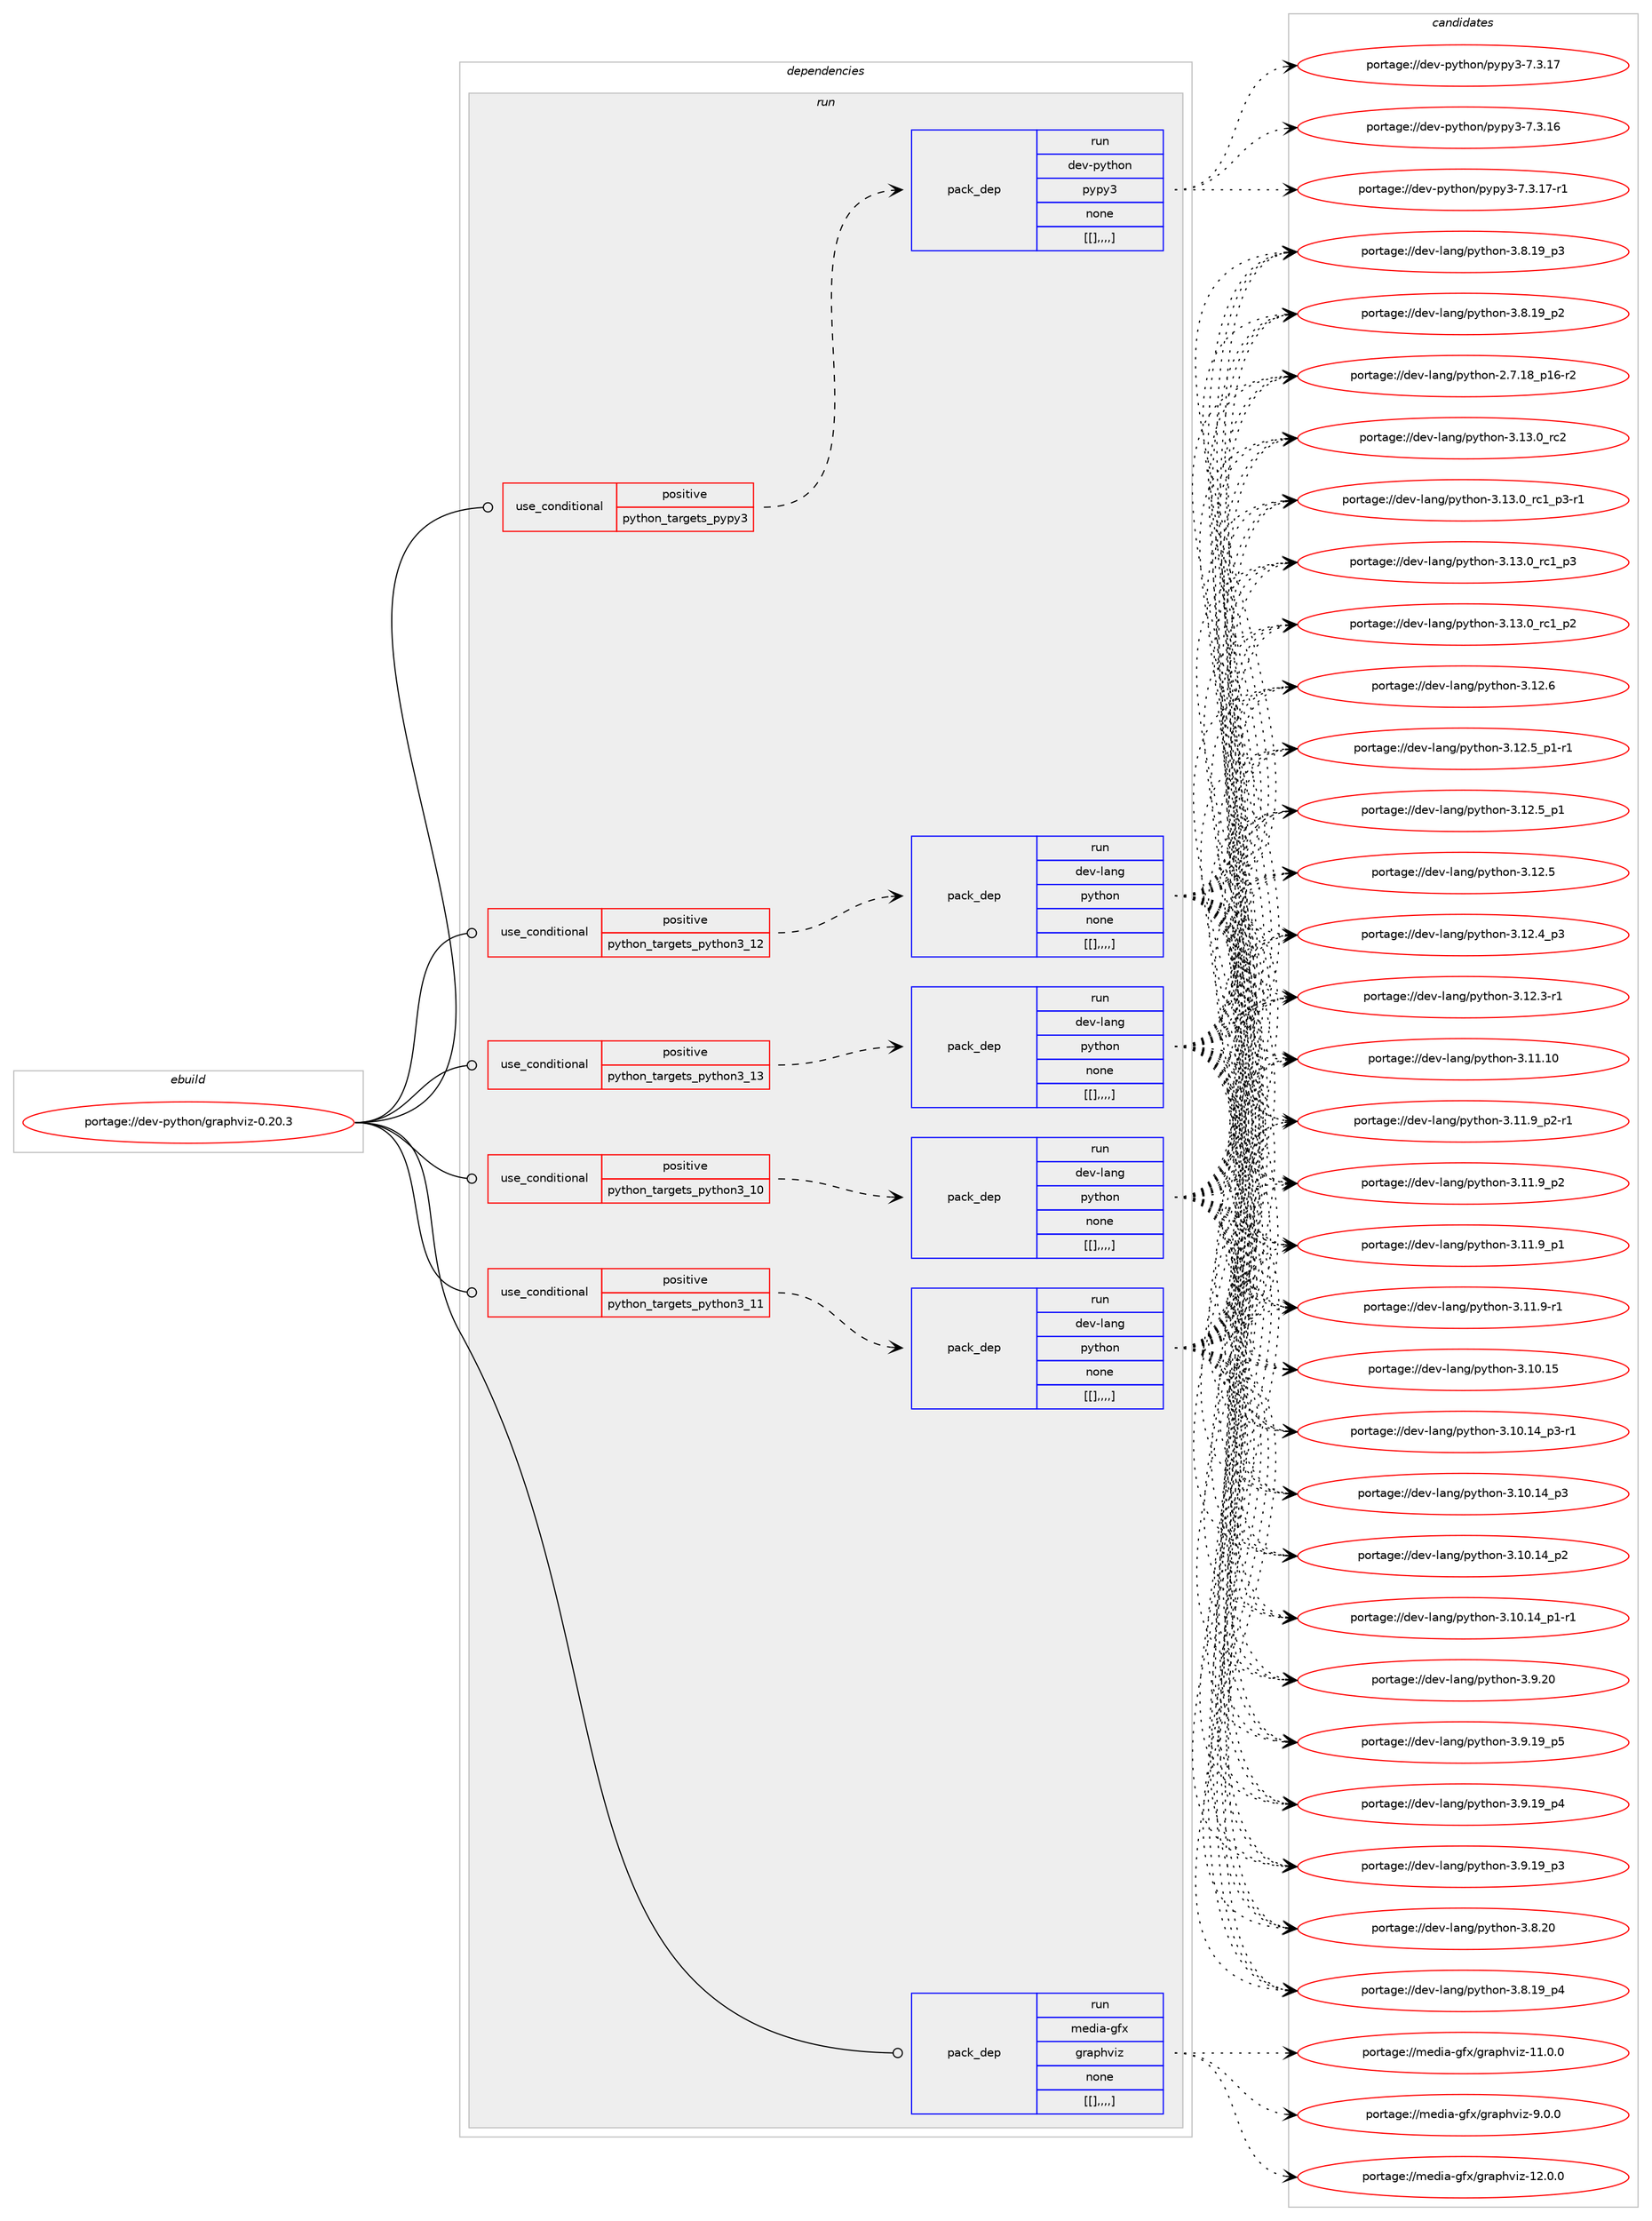 digraph prolog {

# *************
# Graph options
# *************

newrank=true;
concentrate=true;
compound=true;
graph [rankdir=LR,fontname=Helvetica,fontsize=10,ranksep=1.5];#, ranksep=2.5, nodesep=0.2];
edge  [arrowhead=vee];
node  [fontname=Helvetica,fontsize=10];

# **********
# The ebuild
# **********

subgraph cluster_leftcol {
color=gray;
label=<<i>ebuild</i>>;
id [label="portage://dev-python/graphviz-0.20.3", color=red, width=4, href="../dev-python/graphviz-0.20.3.svg"];
}

# ****************
# The dependencies
# ****************

subgraph cluster_midcol {
color=gray;
label=<<i>dependencies</i>>;
subgraph cluster_compile {
fillcolor="#eeeeee";
style=filled;
label=<<i>compile</i>>;
}
subgraph cluster_compileandrun {
fillcolor="#eeeeee";
style=filled;
label=<<i>compile and run</i>>;
}
subgraph cluster_run {
fillcolor="#eeeeee";
style=filled;
label=<<i>run</i>>;
subgraph cond33748 {
dependency148211 [label=<<TABLE BORDER="0" CELLBORDER="1" CELLSPACING="0" CELLPADDING="4"><TR><TD ROWSPAN="3" CELLPADDING="10">use_conditional</TD></TR><TR><TD>positive</TD></TR><TR><TD>python_targets_pypy3</TD></TR></TABLE>>, shape=none, color=red];
subgraph pack113245 {
dependency148212 [label=<<TABLE BORDER="0" CELLBORDER="1" CELLSPACING="0" CELLPADDING="4" WIDTH="220"><TR><TD ROWSPAN="6" CELLPADDING="30">pack_dep</TD></TR><TR><TD WIDTH="110">run</TD></TR><TR><TD>dev-python</TD></TR><TR><TD>pypy3</TD></TR><TR><TD>none</TD></TR><TR><TD>[[],,,,]</TD></TR></TABLE>>, shape=none, color=blue];
}
dependency148211:e -> dependency148212:w [weight=20,style="dashed",arrowhead="vee"];
}
id:e -> dependency148211:w [weight=20,style="solid",arrowhead="odot"];
subgraph cond33749 {
dependency148213 [label=<<TABLE BORDER="0" CELLBORDER="1" CELLSPACING="0" CELLPADDING="4"><TR><TD ROWSPAN="3" CELLPADDING="10">use_conditional</TD></TR><TR><TD>positive</TD></TR><TR><TD>python_targets_python3_10</TD></TR></TABLE>>, shape=none, color=red];
subgraph pack113246 {
dependency148214 [label=<<TABLE BORDER="0" CELLBORDER="1" CELLSPACING="0" CELLPADDING="4" WIDTH="220"><TR><TD ROWSPAN="6" CELLPADDING="30">pack_dep</TD></TR><TR><TD WIDTH="110">run</TD></TR><TR><TD>dev-lang</TD></TR><TR><TD>python</TD></TR><TR><TD>none</TD></TR><TR><TD>[[],,,,]</TD></TR></TABLE>>, shape=none, color=blue];
}
dependency148213:e -> dependency148214:w [weight=20,style="dashed",arrowhead="vee"];
}
id:e -> dependency148213:w [weight=20,style="solid",arrowhead="odot"];
subgraph cond33750 {
dependency148215 [label=<<TABLE BORDER="0" CELLBORDER="1" CELLSPACING="0" CELLPADDING="4"><TR><TD ROWSPAN="3" CELLPADDING="10">use_conditional</TD></TR><TR><TD>positive</TD></TR><TR><TD>python_targets_python3_11</TD></TR></TABLE>>, shape=none, color=red];
subgraph pack113247 {
dependency148216 [label=<<TABLE BORDER="0" CELLBORDER="1" CELLSPACING="0" CELLPADDING="4" WIDTH="220"><TR><TD ROWSPAN="6" CELLPADDING="30">pack_dep</TD></TR><TR><TD WIDTH="110">run</TD></TR><TR><TD>dev-lang</TD></TR><TR><TD>python</TD></TR><TR><TD>none</TD></TR><TR><TD>[[],,,,]</TD></TR></TABLE>>, shape=none, color=blue];
}
dependency148215:e -> dependency148216:w [weight=20,style="dashed",arrowhead="vee"];
}
id:e -> dependency148215:w [weight=20,style="solid",arrowhead="odot"];
subgraph cond33751 {
dependency148217 [label=<<TABLE BORDER="0" CELLBORDER="1" CELLSPACING="0" CELLPADDING="4"><TR><TD ROWSPAN="3" CELLPADDING="10">use_conditional</TD></TR><TR><TD>positive</TD></TR><TR><TD>python_targets_python3_12</TD></TR></TABLE>>, shape=none, color=red];
subgraph pack113248 {
dependency148218 [label=<<TABLE BORDER="0" CELLBORDER="1" CELLSPACING="0" CELLPADDING="4" WIDTH="220"><TR><TD ROWSPAN="6" CELLPADDING="30">pack_dep</TD></TR><TR><TD WIDTH="110">run</TD></TR><TR><TD>dev-lang</TD></TR><TR><TD>python</TD></TR><TR><TD>none</TD></TR><TR><TD>[[],,,,]</TD></TR></TABLE>>, shape=none, color=blue];
}
dependency148217:e -> dependency148218:w [weight=20,style="dashed",arrowhead="vee"];
}
id:e -> dependency148217:w [weight=20,style="solid",arrowhead="odot"];
subgraph cond33752 {
dependency148219 [label=<<TABLE BORDER="0" CELLBORDER="1" CELLSPACING="0" CELLPADDING="4"><TR><TD ROWSPAN="3" CELLPADDING="10">use_conditional</TD></TR><TR><TD>positive</TD></TR><TR><TD>python_targets_python3_13</TD></TR></TABLE>>, shape=none, color=red];
subgraph pack113249 {
dependency148220 [label=<<TABLE BORDER="0" CELLBORDER="1" CELLSPACING="0" CELLPADDING="4" WIDTH="220"><TR><TD ROWSPAN="6" CELLPADDING="30">pack_dep</TD></TR><TR><TD WIDTH="110">run</TD></TR><TR><TD>dev-lang</TD></TR><TR><TD>python</TD></TR><TR><TD>none</TD></TR><TR><TD>[[],,,,]</TD></TR></TABLE>>, shape=none, color=blue];
}
dependency148219:e -> dependency148220:w [weight=20,style="dashed",arrowhead="vee"];
}
id:e -> dependency148219:w [weight=20,style="solid",arrowhead="odot"];
subgraph pack113250 {
dependency148221 [label=<<TABLE BORDER="0" CELLBORDER="1" CELLSPACING="0" CELLPADDING="4" WIDTH="220"><TR><TD ROWSPAN="6" CELLPADDING="30">pack_dep</TD></TR><TR><TD WIDTH="110">run</TD></TR><TR><TD>media-gfx</TD></TR><TR><TD>graphviz</TD></TR><TR><TD>none</TD></TR><TR><TD>[[],,,,]</TD></TR></TABLE>>, shape=none, color=blue];
}
id:e -> dependency148221:w [weight=20,style="solid",arrowhead="odot"];
}
}

# **************
# The candidates
# **************

subgraph cluster_choices {
rank=same;
color=gray;
label=<<i>candidates</i>>;

subgraph choice113245 {
color=black;
nodesep=1;
choice100101118451121211161041111104711212111212151455546514649554511449 [label="portage://dev-python/pypy3-7.3.17-r1", color=red, width=4,href="../dev-python/pypy3-7.3.17-r1.svg"];
choice10010111845112121116104111110471121211121215145554651464955 [label="portage://dev-python/pypy3-7.3.17", color=red, width=4,href="../dev-python/pypy3-7.3.17.svg"];
choice10010111845112121116104111110471121211121215145554651464954 [label="portage://dev-python/pypy3-7.3.16", color=red, width=4,href="../dev-python/pypy3-7.3.16.svg"];
dependency148212:e -> choice100101118451121211161041111104711212111212151455546514649554511449:w [style=dotted,weight="100"];
dependency148212:e -> choice10010111845112121116104111110471121211121215145554651464955:w [style=dotted,weight="100"];
dependency148212:e -> choice10010111845112121116104111110471121211121215145554651464954:w [style=dotted,weight="100"];
}
subgraph choice113246 {
color=black;
nodesep=1;
choice10010111845108971101034711212111610411111045514649514648951149950 [label="portage://dev-lang/python-3.13.0_rc2", color=red, width=4,href="../dev-lang/python-3.13.0_rc2.svg"];
choice1001011184510897110103471121211161041111104551464951464895114994995112514511449 [label="portage://dev-lang/python-3.13.0_rc1_p3-r1", color=red, width=4,href="../dev-lang/python-3.13.0_rc1_p3-r1.svg"];
choice100101118451089711010347112121116104111110455146495146489511499499511251 [label="portage://dev-lang/python-3.13.0_rc1_p3", color=red, width=4,href="../dev-lang/python-3.13.0_rc1_p3.svg"];
choice100101118451089711010347112121116104111110455146495146489511499499511250 [label="portage://dev-lang/python-3.13.0_rc1_p2", color=red, width=4,href="../dev-lang/python-3.13.0_rc1_p2.svg"];
choice10010111845108971101034711212111610411111045514649504654 [label="portage://dev-lang/python-3.12.6", color=red, width=4,href="../dev-lang/python-3.12.6.svg"];
choice1001011184510897110103471121211161041111104551464950465395112494511449 [label="portage://dev-lang/python-3.12.5_p1-r1", color=red, width=4,href="../dev-lang/python-3.12.5_p1-r1.svg"];
choice100101118451089711010347112121116104111110455146495046539511249 [label="portage://dev-lang/python-3.12.5_p1", color=red, width=4,href="../dev-lang/python-3.12.5_p1.svg"];
choice10010111845108971101034711212111610411111045514649504653 [label="portage://dev-lang/python-3.12.5", color=red, width=4,href="../dev-lang/python-3.12.5.svg"];
choice100101118451089711010347112121116104111110455146495046529511251 [label="portage://dev-lang/python-3.12.4_p3", color=red, width=4,href="../dev-lang/python-3.12.4_p3.svg"];
choice100101118451089711010347112121116104111110455146495046514511449 [label="portage://dev-lang/python-3.12.3-r1", color=red, width=4,href="../dev-lang/python-3.12.3-r1.svg"];
choice1001011184510897110103471121211161041111104551464949464948 [label="portage://dev-lang/python-3.11.10", color=red, width=4,href="../dev-lang/python-3.11.10.svg"];
choice1001011184510897110103471121211161041111104551464949465795112504511449 [label="portage://dev-lang/python-3.11.9_p2-r1", color=red, width=4,href="../dev-lang/python-3.11.9_p2-r1.svg"];
choice100101118451089711010347112121116104111110455146494946579511250 [label="portage://dev-lang/python-3.11.9_p2", color=red, width=4,href="../dev-lang/python-3.11.9_p2.svg"];
choice100101118451089711010347112121116104111110455146494946579511249 [label="portage://dev-lang/python-3.11.9_p1", color=red, width=4,href="../dev-lang/python-3.11.9_p1.svg"];
choice100101118451089711010347112121116104111110455146494946574511449 [label="portage://dev-lang/python-3.11.9-r1", color=red, width=4,href="../dev-lang/python-3.11.9-r1.svg"];
choice1001011184510897110103471121211161041111104551464948464953 [label="portage://dev-lang/python-3.10.15", color=red, width=4,href="../dev-lang/python-3.10.15.svg"];
choice100101118451089711010347112121116104111110455146494846495295112514511449 [label="portage://dev-lang/python-3.10.14_p3-r1", color=red, width=4,href="../dev-lang/python-3.10.14_p3-r1.svg"];
choice10010111845108971101034711212111610411111045514649484649529511251 [label="portage://dev-lang/python-3.10.14_p3", color=red, width=4,href="../dev-lang/python-3.10.14_p3.svg"];
choice10010111845108971101034711212111610411111045514649484649529511250 [label="portage://dev-lang/python-3.10.14_p2", color=red, width=4,href="../dev-lang/python-3.10.14_p2.svg"];
choice100101118451089711010347112121116104111110455146494846495295112494511449 [label="portage://dev-lang/python-3.10.14_p1-r1", color=red, width=4,href="../dev-lang/python-3.10.14_p1-r1.svg"];
choice10010111845108971101034711212111610411111045514657465048 [label="portage://dev-lang/python-3.9.20", color=red, width=4,href="../dev-lang/python-3.9.20.svg"];
choice100101118451089711010347112121116104111110455146574649579511253 [label="portage://dev-lang/python-3.9.19_p5", color=red, width=4,href="../dev-lang/python-3.9.19_p5.svg"];
choice100101118451089711010347112121116104111110455146574649579511252 [label="portage://dev-lang/python-3.9.19_p4", color=red, width=4,href="../dev-lang/python-3.9.19_p4.svg"];
choice100101118451089711010347112121116104111110455146574649579511251 [label="portage://dev-lang/python-3.9.19_p3", color=red, width=4,href="../dev-lang/python-3.9.19_p3.svg"];
choice10010111845108971101034711212111610411111045514656465048 [label="portage://dev-lang/python-3.8.20", color=red, width=4,href="../dev-lang/python-3.8.20.svg"];
choice100101118451089711010347112121116104111110455146564649579511252 [label="portage://dev-lang/python-3.8.19_p4", color=red, width=4,href="../dev-lang/python-3.8.19_p4.svg"];
choice100101118451089711010347112121116104111110455146564649579511251 [label="portage://dev-lang/python-3.8.19_p3", color=red, width=4,href="../dev-lang/python-3.8.19_p3.svg"];
choice100101118451089711010347112121116104111110455146564649579511250 [label="portage://dev-lang/python-3.8.19_p2", color=red, width=4,href="../dev-lang/python-3.8.19_p2.svg"];
choice100101118451089711010347112121116104111110455046554649569511249544511450 [label="portage://dev-lang/python-2.7.18_p16-r2", color=red, width=4,href="../dev-lang/python-2.7.18_p16-r2.svg"];
dependency148214:e -> choice10010111845108971101034711212111610411111045514649514648951149950:w [style=dotted,weight="100"];
dependency148214:e -> choice1001011184510897110103471121211161041111104551464951464895114994995112514511449:w [style=dotted,weight="100"];
dependency148214:e -> choice100101118451089711010347112121116104111110455146495146489511499499511251:w [style=dotted,weight="100"];
dependency148214:e -> choice100101118451089711010347112121116104111110455146495146489511499499511250:w [style=dotted,weight="100"];
dependency148214:e -> choice10010111845108971101034711212111610411111045514649504654:w [style=dotted,weight="100"];
dependency148214:e -> choice1001011184510897110103471121211161041111104551464950465395112494511449:w [style=dotted,weight="100"];
dependency148214:e -> choice100101118451089711010347112121116104111110455146495046539511249:w [style=dotted,weight="100"];
dependency148214:e -> choice10010111845108971101034711212111610411111045514649504653:w [style=dotted,weight="100"];
dependency148214:e -> choice100101118451089711010347112121116104111110455146495046529511251:w [style=dotted,weight="100"];
dependency148214:e -> choice100101118451089711010347112121116104111110455146495046514511449:w [style=dotted,weight="100"];
dependency148214:e -> choice1001011184510897110103471121211161041111104551464949464948:w [style=dotted,weight="100"];
dependency148214:e -> choice1001011184510897110103471121211161041111104551464949465795112504511449:w [style=dotted,weight="100"];
dependency148214:e -> choice100101118451089711010347112121116104111110455146494946579511250:w [style=dotted,weight="100"];
dependency148214:e -> choice100101118451089711010347112121116104111110455146494946579511249:w [style=dotted,weight="100"];
dependency148214:e -> choice100101118451089711010347112121116104111110455146494946574511449:w [style=dotted,weight="100"];
dependency148214:e -> choice1001011184510897110103471121211161041111104551464948464953:w [style=dotted,weight="100"];
dependency148214:e -> choice100101118451089711010347112121116104111110455146494846495295112514511449:w [style=dotted,weight="100"];
dependency148214:e -> choice10010111845108971101034711212111610411111045514649484649529511251:w [style=dotted,weight="100"];
dependency148214:e -> choice10010111845108971101034711212111610411111045514649484649529511250:w [style=dotted,weight="100"];
dependency148214:e -> choice100101118451089711010347112121116104111110455146494846495295112494511449:w [style=dotted,weight="100"];
dependency148214:e -> choice10010111845108971101034711212111610411111045514657465048:w [style=dotted,weight="100"];
dependency148214:e -> choice100101118451089711010347112121116104111110455146574649579511253:w [style=dotted,weight="100"];
dependency148214:e -> choice100101118451089711010347112121116104111110455146574649579511252:w [style=dotted,weight="100"];
dependency148214:e -> choice100101118451089711010347112121116104111110455146574649579511251:w [style=dotted,weight="100"];
dependency148214:e -> choice10010111845108971101034711212111610411111045514656465048:w [style=dotted,weight="100"];
dependency148214:e -> choice100101118451089711010347112121116104111110455146564649579511252:w [style=dotted,weight="100"];
dependency148214:e -> choice100101118451089711010347112121116104111110455146564649579511251:w [style=dotted,weight="100"];
dependency148214:e -> choice100101118451089711010347112121116104111110455146564649579511250:w [style=dotted,weight="100"];
dependency148214:e -> choice100101118451089711010347112121116104111110455046554649569511249544511450:w [style=dotted,weight="100"];
}
subgraph choice113247 {
color=black;
nodesep=1;
choice10010111845108971101034711212111610411111045514649514648951149950 [label="portage://dev-lang/python-3.13.0_rc2", color=red, width=4,href="../dev-lang/python-3.13.0_rc2.svg"];
choice1001011184510897110103471121211161041111104551464951464895114994995112514511449 [label="portage://dev-lang/python-3.13.0_rc1_p3-r1", color=red, width=4,href="../dev-lang/python-3.13.0_rc1_p3-r1.svg"];
choice100101118451089711010347112121116104111110455146495146489511499499511251 [label="portage://dev-lang/python-3.13.0_rc1_p3", color=red, width=4,href="../dev-lang/python-3.13.0_rc1_p3.svg"];
choice100101118451089711010347112121116104111110455146495146489511499499511250 [label="portage://dev-lang/python-3.13.0_rc1_p2", color=red, width=4,href="../dev-lang/python-3.13.0_rc1_p2.svg"];
choice10010111845108971101034711212111610411111045514649504654 [label="portage://dev-lang/python-3.12.6", color=red, width=4,href="../dev-lang/python-3.12.6.svg"];
choice1001011184510897110103471121211161041111104551464950465395112494511449 [label="portage://dev-lang/python-3.12.5_p1-r1", color=red, width=4,href="../dev-lang/python-3.12.5_p1-r1.svg"];
choice100101118451089711010347112121116104111110455146495046539511249 [label="portage://dev-lang/python-3.12.5_p1", color=red, width=4,href="../dev-lang/python-3.12.5_p1.svg"];
choice10010111845108971101034711212111610411111045514649504653 [label="portage://dev-lang/python-3.12.5", color=red, width=4,href="../dev-lang/python-3.12.5.svg"];
choice100101118451089711010347112121116104111110455146495046529511251 [label="portage://dev-lang/python-3.12.4_p3", color=red, width=4,href="../dev-lang/python-3.12.4_p3.svg"];
choice100101118451089711010347112121116104111110455146495046514511449 [label="portage://dev-lang/python-3.12.3-r1", color=red, width=4,href="../dev-lang/python-3.12.3-r1.svg"];
choice1001011184510897110103471121211161041111104551464949464948 [label="portage://dev-lang/python-3.11.10", color=red, width=4,href="../dev-lang/python-3.11.10.svg"];
choice1001011184510897110103471121211161041111104551464949465795112504511449 [label="portage://dev-lang/python-3.11.9_p2-r1", color=red, width=4,href="../dev-lang/python-3.11.9_p2-r1.svg"];
choice100101118451089711010347112121116104111110455146494946579511250 [label="portage://dev-lang/python-3.11.9_p2", color=red, width=4,href="../dev-lang/python-3.11.9_p2.svg"];
choice100101118451089711010347112121116104111110455146494946579511249 [label="portage://dev-lang/python-3.11.9_p1", color=red, width=4,href="../dev-lang/python-3.11.9_p1.svg"];
choice100101118451089711010347112121116104111110455146494946574511449 [label="portage://dev-lang/python-3.11.9-r1", color=red, width=4,href="../dev-lang/python-3.11.9-r1.svg"];
choice1001011184510897110103471121211161041111104551464948464953 [label="portage://dev-lang/python-3.10.15", color=red, width=4,href="../dev-lang/python-3.10.15.svg"];
choice100101118451089711010347112121116104111110455146494846495295112514511449 [label="portage://dev-lang/python-3.10.14_p3-r1", color=red, width=4,href="../dev-lang/python-3.10.14_p3-r1.svg"];
choice10010111845108971101034711212111610411111045514649484649529511251 [label="portage://dev-lang/python-3.10.14_p3", color=red, width=4,href="../dev-lang/python-3.10.14_p3.svg"];
choice10010111845108971101034711212111610411111045514649484649529511250 [label="portage://dev-lang/python-3.10.14_p2", color=red, width=4,href="../dev-lang/python-3.10.14_p2.svg"];
choice100101118451089711010347112121116104111110455146494846495295112494511449 [label="portage://dev-lang/python-3.10.14_p1-r1", color=red, width=4,href="../dev-lang/python-3.10.14_p1-r1.svg"];
choice10010111845108971101034711212111610411111045514657465048 [label="portage://dev-lang/python-3.9.20", color=red, width=4,href="../dev-lang/python-3.9.20.svg"];
choice100101118451089711010347112121116104111110455146574649579511253 [label="portage://dev-lang/python-3.9.19_p5", color=red, width=4,href="../dev-lang/python-3.9.19_p5.svg"];
choice100101118451089711010347112121116104111110455146574649579511252 [label="portage://dev-lang/python-3.9.19_p4", color=red, width=4,href="../dev-lang/python-3.9.19_p4.svg"];
choice100101118451089711010347112121116104111110455146574649579511251 [label="portage://dev-lang/python-3.9.19_p3", color=red, width=4,href="../dev-lang/python-3.9.19_p3.svg"];
choice10010111845108971101034711212111610411111045514656465048 [label="portage://dev-lang/python-3.8.20", color=red, width=4,href="../dev-lang/python-3.8.20.svg"];
choice100101118451089711010347112121116104111110455146564649579511252 [label="portage://dev-lang/python-3.8.19_p4", color=red, width=4,href="../dev-lang/python-3.8.19_p4.svg"];
choice100101118451089711010347112121116104111110455146564649579511251 [label="portage://dev-lang/python-3.8.19_p3", color=red, width=4,href="../dev-lang/python-3.8.19_p3.svg"];
choice100101118451089711010347112121116104111110455146564649579511250 [label="portage://dev-lang/python-3.8.19_p2", color=red, width=4,href="../dev-lang/python-3.8.19_p2.svg"];
choice100101118451089711010347112121116104111110455046554649569511249544511450 [label="portage://dev-lang/python-2.7.18_p16-r2", color=red, width=4,href="../dev-lang/python-2.7.18_p16-r2.svg"];
dependency148216:e -> choice10010111845108971101034711212111610411111045514649514648951149950:w [style=dotted,weight="100"];
dependency148216:e -> choice1001011184510897110103471121211161041111104551464951464895114994995112514511449:w [style=dotted,weight="100"];
dependency148216:e -> choice100101118451089711010347112121116104111110455146495146489511499499511251:w [style=dotted,weight="100"];
dependency148216:e -> choice100101118451089711010347112121116104111110455146495146489511499499511250:w [style=dotted,weight="100"];
dependency148216:e -> choice10010111845108971101034711212111610411111045514649504654:w [style=dotted,weight="100"];
dependency148216:e -> choice1001011184510897110103471121211161041111104551464950465395112494511449:w [style=dotted,weight="100"];
dependency148216:e -> choice100101118451089711010347112121116104111110455146495046539511249:w [style=dotted,weight="100"];
dependency148216:e -> choice10010111845108971101034711212111610411111045514649504653:w [style=dotted,weight="100"];
dependency148216:e -> choice100101118451089711010347112121116104111110455146495046529511251:w [style=dotted,weight="100"];
dependency148216:e -> choice100101118451089711010347112121116104111110455146495046514511449:w [style=dotted,weight="100"];
dependency148216:e -> choice1001011184510897110103471121211161041111104551464949464948:w [style=dotted,weight="100"];
dependency148216:e -> choice1001011184510897110103471121211161041111104551464949465795112504511449:w [style=dotted,weight="100"];
dependency148216:e -> choice100101118451089711010347112121116104111110455146494946579511250:w [style=dotted,weight="100"];
dependency148216:e -> choice100101118451089711010347112121116104111110455146494946579511249:w [style=dotted,weight="100"];
dependency148216:e -> choice100101118451089711010347112121116104111110455146494946574511449:w [style=dotted,weight="100"];
dependency148216:e -> choice1001011184510897110103471121211161041111104551464948464953:w [style=dotted,weight="100"];
dependency148216:e -> choice100101118451089711010347112121116104111110455146494846495295112514511449:w [style=dotted,weight="100"];
dependency148216:e -> choice10010111845108971101034711212111610411111045514649484649529511251:w [style=dotted,weight="100"];
dependency148216:e -> choice10010111845108971101034711212111610411111045514649484649529511250:w [style=dotted,weight="100"];
dependency148216:e -> choice100101118451089711010347112121116104111110455146494846495295112494511449:w [style=dotted,weight="100"];
dependency148216:e -> choice10010111845108971101034711212111610411111045514657465048:w [style=dotted,weight="100"];
dependency148216:e -> choice100101118451089711010347112121116104111110455146574649579511253:w [style=dotted,weight="100"];
dependency148216:e -> choice100101118451089711010347112121116104111110455146574649579511252:w [style=dotted,weight="100"];
dependency148216:e -> choice100101118451089711010347112121116104111110455146574649579511251:w [style=dotted,weight="100"];
dependency148216:e -> choice10010111845108971101034711212111610411111045514656465048:w [style=dotted,weight="100"];
dependency148216:e -> choice100101118451089711010347112121116104111110455146564649579511252:w [style=dotted,weight="100"];
dependency148216:e -> choice100101118451089711010347112121116104111110455146564649579511251:w [style=dotted,weight="100"];
dependency148216:e -> choice100101118451089711010347112121116104111110455146564649579511250:w [style=dotted,weight="100"];
dependency148216:e -> choice100101118451089711010347112121116104111110455046554649569511249544511450:w [style=dotted,weight="100"];
}
subgraph choice113248 {
color=black;
nodesep=1;
choice10010111845108971101034711212111610411111045514649514648951149950 [label="portage://dev-lang/python-3.13.0_rc2", color=red, width=4,href="../dev-lang/python-3.13.0_rc2.svg"];
choice1001011184510897110103471121211161041111104551464951464895114994995112514511449 [label="portage://dev-lang/python-3.13.0_rc1_p3-r1", color=red, width=4,href="../dev-lang/python-3.13.0_rc1_p3-r1.svg"];
choice100101118451089711010347112121116104111110455146495146489511499499511251 [label="portage://dev-lang/python-3.13.0_rc1_p3", color=red, width=4,href="../dev-lang/python-3.13.0_rc1_p3.svg"];
choice100101118451089711010347112121116104111110455146495146489511499499511250 [label="portage://dev-lang/python-3.13.0_rc1_p2", color=red, width=4,href="../dev-lang/python-3.13.0_rc1_p2.svg"];
choice10010111845108971101034711212111610411111045514649504654 [label="portage://dev-lang/python-3.12.6", color=red, width=4,href="../dev-lang/python-3.12.6.svg"];
choice1001011184510897110103471121211161041111104551464950465395112494511449 [label="portage://dev-lang/python-3.12.5_p1-r1", color=red, width=4,href="../dev-lang/python-3.12.5_p1-r1.svg"];
choice100101118451089711010347112121116104111110455146495046539511249 [label="portage://dev-lang/python-3.12.5_p1", color=red, width=4,href="../dev-lang/python-3.12.5_p1.svg"];
choice10010111845108971101034711212111610411111045514649504653 [label="portage://dev-lang/python-3.12.5", color=red, width=4,href="../dev-lang/python-3.12.5.svg"];
choice100101118451089711010347112121116104111110455146495046529511251 [label="portage://dev-lang/python-3.12.4_p3", color=red, width=4,href="../dev-lang/python-3.12.4_p3.svg"];
choice100101118451089711010347112121116104111110455146495046514511449 [label="portage://dev-lang/python-3.12.3-r1", color=red, width=4,href="../dev-lang/python-3.12.3-r1.svg"];
choice1001011184510897110103471121211161041111104551464949464948 [label="portage://dev-lang/python-3.11.10", color=red, width=4,href="../dev-lang/python-3.11.10.svg"];
choice1001011184510897110103471121211161041111104551464949465795112504511449 [label="portage://dev-lang/python-3.11.9_p2-r1", color=red, width=4,href="../dev-lang/python-3.11.9_p2-r1.svg"];
choice100101118451089711010347112121116104111110455146494946579511250 [label="portage://dev-lang/python-3.11.9_p2", color=red, width=4,href="../dev-lang/python-3.11.9_p2.svg"];
choice100101118451089711010347112121116104111110455146494946579511249 [label="portage://dev-lang/python-3.11.9_p1", color=red, width=4,href="../dev-lang/python-3.11.9_p1.svg"];
choice100101118451089711010347112121116104111110455146494946574511449 [label="portage://dev-lang/python-3.11.9-r1", color=red, width=4,href="../dev-lang/python-3.11.9-r1.svg"];
choice1001011184510897110103471121211161041111104551464948464953 [label="portage://dev-lang/python-3.10.15", color=red, width=4,href="../dev-lang/python-3.10.15.svg"];
choice100101118451089711010347112121116104111110455146494846495295112514511449 [label="portage://dev-lang/python-3.10.14_p3-r1", color=red, width=4,href="../dev-lang/python-3.10.14_p3-r1.svg"];
choice10010111845108971101034711212111610411111045514649484649529511251 [label="portage://dev-lang/python-3.10.14_p3", color=red, width=4,href="../dev-lang/python-3.10.14_p3.svg"];
choice10010111845108971101034711212111610411111045514649484649529511250 [label="portage://dev-lang/python-3.10.14_p2", color=red, width=4,href="../dev-lang/python-3.10.14_p2.svg"];
choice100101118451089711010347112121116104111110455146494846495295112494511449 [label="portage://dev-lang/python-3.10.14_p1-r1", color=red, width=4,href="../dev-lang/python-3.10.14_p1-r1.svg"];
choice10010111845108971101034711212111610411111045514657465048 [label="portage://dev-lang/python-3.9.20", color=red, width=4,href="../dev-lang/python-3.9.20.svg"];
choice100101118451089711010347112121116104111110455146574649579511253 [label="portage://dev-lang/python-3.9.19_p5", color=red, width=4,href="../dev-lang/python-3.9.19_p5.svg"];
choice100101118451089711010347112121116104111110455146574649579511252 [label="portage://dev-lang/python-3.9.19_p4", color=red, width=4,href="../dev-lang/python-3.9.19_p4.svg"];
choice100101118451089711010347112121116104111110455146574649579511251 [label="portage://dev-lang/python-3.9.19_p3", color=red, width=4,href="../dev-lang/python-3.9.19_p3.svg"];
choice10010111845108971101034711212111610411111045514656465048 [label="portage://dev-lang/python-3.8.20", color=red, width=4,href="../dev-lang/python-3.8.20.svg"];
choice100101118451089711010347112121116104111110455146564649579511252 [label="portage://dev-lang/python-3.8.19_p4", color=red, width=4,href="../dev-lang/python-3.8.19_p4.svg"];
choice100101118451089711010347112121116104111110455146564649579511251 [label="portage://dev-lang/python-3.8.19_p3", color=red, width=4,href="../dev-lang/python-3.8.19_p3.svg"];
choice100101118451089711010347112121116104111110455146564649579511250 [label="portage://dev-lang/python-3.8.19_p2", color=red, width=4,href="../dev-lang/python-3.8.19_p2.svg"];
choice100101118451089711010347112121116104111110455046554649569511249544511450 [label="portage://dev-lang/python-2.7.18_p16-r2", color=red, width=4,href="../dev-lang/python-2.7.18_p16-r2.svg"];
dependency148218:e -> choice10010111845108971101034711212111610411111045514649514648951149950:w [style=dotted,weight="100"];
dependency148218:e -> choice1001011184510897110103471121211161041111104551464951464895114994995112514511449:w [style=dotted,weight="100"];
dependency148218:e -> choice100101118451089711010347112121116104111110455146495146489511499499511251:w [style=dotted,weight="100"];
dependency148218:e -> choice100101118451089711010347112121116104111110455146495146489511499499511250:w [style=dotted,weight="100"];
dependency148218:e -> choice10010111845108971101034711212111610411111045514649504654:w [style=dotted,weight="100"];
dependency148218:e -> choice1001011184510897110103471121211161041111104551464950465395112494511449:w [style=dotted,weight="100"];
dependency148218:e -> choice100101118451089711010347112121116104111110455146495046539511249:w [style=dotted,weight="100"];
dependency148218:e -> choice10010111845108971101034711212111610411111045514649504653:w [style=dotted,weight="100"];
dependency148218:e -> choice100101118451089711010347112121116104111110455146495046529511251:w [style=dotted,weight="100"];
dependency148218:e -> choice100101118451089711010347112121116104111110455146495046514511449:w [style=dotted,weight="100"];
dependency148218:e -> choice1001011184510897110103471121211161041111104551464949464948:w [style=dotted,weight="100"];
dependency148218:e -> choice1001011184510897110103471121211161041111104551464949465795112504511449:w [style=dotted,weight="100"];
dependency148218:e -> choice100101118451089711010347112121116104111110455146494946579511250:w [style=dotted,weight="100"];
dependency148218:e -> choice100101118451089711010347112121116104111110455146494946579511249:w [style=dotted,weight="100"];
dependency148218:e -> choice100101118451089711010347112121116104111110455146494946574511449:w [style=dotted,weight="100"];
dependency148218:e -> choice1001011184510897110103471121211161041111104551464948464953:w [style=dotted,weight="100"];
dependency148218:e -> choice100101118451089711010347112121116104111110455146494846495295112514511449:w [style=dotted,weight="100"];
dependency148218:e -> choice10010111845108971101034711212111610411111045514649484649529511251:w [style=dotted,weight="100"];
dependency148218:e -> choice10010111845108971101034711212111610411111045514649484649529511250:w [style=dotted,weight="100"];
dependency148218:e -> choice100101118451089711010347112121116104111110455146494846495295112494511449:w [style=dotted,weight="100"];
dependency148218:e -> choice10010111845108971101034711212111610411111045514657465048:w [style=dotted,weight="100"];
dependency148218:e -> choice100101118451089711010347112121116104111110455146574649579511253:w [style=dotted,weight="100"];
dependency148218:e -> choice100101118451089711010347112121116104111110455146574649579511252:w [style=dotted,weight="100"];
dependency148218:e -> choice100101118451089711010347112121116104111110455146574649579511251:w [style=dotted,weight="100"];
dependency148218:e -> choice10010111845108971101034711212111610411111045514656465048:w [style=dotted,weight="100"];
dependency148218:e -> choice100101118451089711010347112121116104111110455146564649579511252:w [style=dotted,weight="100"];
dependency148218:e -> choice100101118451089711010347112121116104111110455146564649579511251:w [style=dotted,weight="100"];
dependency148218:e -> choice100101118451089711010347112121116104111110455146564649579511250:w [style=dotted,weight="100"];
dependency148218:e -> choice100101118451089711010347112121116104111110455046554649569511249544511450:w [style=dotted,weight="100"];
}
subgraph choice113249 {
color=black;
nodesep=1;
choice10010111845108971101034711212111610411111045514649514648951149950 [label="portage://dev-lang/python-3.13.0_rc2", color=red, width=4,href="../dev-lang/python-3.13.0_rc2.svg"];
choice1001011184510897110103471121211161041111104551464951464895114994995112514511449 [label="portage://dev-lang/python-3.13.0_rc1_p3-r1", color=red, width=4,href="../dev-lang/python-3.13.0_rc1_p3-r1.svg"];
choice100101118451089711010347112121116104111110455146495146489511499499511251 [label="portage://dev-lang/python-3.13.0_rc1_p3", color=red, width=4,href="../dev-lang/python-3.13.0_rc1_p3.svg"];
choice100101118451089711010347112121116104111110455146495146489511499499511250 [label="portage://dev-lang/python-3.13.0_rc1_p2", color=red, width=4,href="../dev-lang/python-3.13.0_rc1_p2.svg"];
choice10010111845108971101034711212111610411111045514649504654 [label="portage://dev-lang/python-3.12.6", color=red, width=4,href="../dev-lang/python-3.12.6.svg"];
choice1001011184510897110103471121211161041111104551464950465395112494511449 [label="portage://dev-lang/python-3.12.5_p1-r1", color=red, width=4,href="../dev-lang/python-3.12.5_p1-r1.svg"];
choice100101118451089711010347112121116104111110455146495046539511249 [label="portage://dev-lang/python-3.12.5_p1", color=red, width=4,href="../dev-lang/python-3.12.5_p1.svg"];
choice10010111845108971101034711212111610411111045514649504653 [label="portage://dev-lang/python-3.12.5", color=red, width=4,href="../dev-lang/python-3.12.5.svg"];
choice100101118451089711010347112121116104111110455146495046529511251 [label="portage://dev-lang/python-3.12.4_p3", color=red, width=4,href="../dev-lang/python-3.12.4_p3.svg"];
choice100101118451089711010347112121116104111110455146495046514511449 [label="portage://dev-lang/python-3.12.3-r1", color=red, width=4,href="../dev-lang/python-3.12.3-r1.svg"];
choice1001011184510897110103471121211161041111104551464949464948 [label="portage://dev-lang/python-3.11.10", color=red, width=4,href="../dev-lang/python-3.11.10.svg"];
choice1001011184510897110103471121211161041111104551464949465795112504511449 [label="portage://dev-lang/python-3.11.9_p2-r1", color=red, width=4,href="../dev-lang/python-3.11.9_p2-r1.svg"];
choice100101118451089711010347112121116104111110455146494946579511250 [label="portage://dev-lang/python-3.11.9_p2", color=red, width=4,href="../dev-lang/python-3.11.9_p2.svg"];
choice100101118451089711010347112121116104111110455146494946579511249 [label="portage://dev-lang/python-3.11.9_p1", color=red, width=4,href="../dev-lang/python-3.11.9_p1.svg"];
choice100101118451089711010347112121116104111110455146494946574511449 [label="portage://dev-lang/python-3.11.9-r1", color=red, width=4,href="../dev-lang/python-3.11.9-r1.svg"];
choice1001011184510897110103471121211161041111104551464948464953 [label="portage://dev-lang/python-3.10.15", color=red, width=4,href="../dev-lang/python-3.10.15.svg"];
choice100101118451089711010347112121116104111110455146494846495295112514511449 [label="portage://dev-lang/python-3.10.14_p3-r1", color=red, width=4,href="../dev-lang/python-3.10.14_p3-r1.svg"];
choice10010111845108971101034711212111610411111045514649484649529511251 [label="portage://dev-lang/python-3.10.14_p3", color=red, width=4,href="../dev-lang/python-3.10.14_p3.svg"];
choice10010111845108971101034711212111610411111045514649484649529511250 [label="portage://dev-lang/python-3.10.14_p2", color=red, width=4,href="../dev-lang/python-3.10.14_p2.svg"];
choice100101118451089711010347112121116104111110455146494846495295112494511449 [label="portage://dev-lang/python-3.10.14_p1-r1", color=red, width=4,href="../dev-lang/python-3.10.14_p1-r1.svg"];
choice10010111845108971101034711212111610411111045514657465048 [label="portage://dev-lang/python-3.9.20", color=red, width=4,href="../dev-lang/python-3.9.20.svg"];
choice100101118451089711010347112121116104111110455146574649579511253 [label="portage://dev-lang/python-3.9.19_p5", color=red, width=4,href="../dev-lang/python-3.9.19_p5.svg"];
choice100101118451089711010347112121116104111110455146574649579511252 [label="portage://dev-lang/python-3.9.19_p4", color=red, width=4,href="../dev-lang/python-3.9.19_p4.svg"];
choice100101118451089711010347112121116104111110455146574649579511251 [label="portage://dev-lang/python-3.9.19_p3", color=red, width=4,href="../dev-lang/python-3.9.19_p3.svg"];
choice10010111845108971101034711212111610411111045514656465048 [label="portage://dev-lang/python-3.8.20", color=red, width=4,href="../dev-lang/python-3.8.20.svg"];
choice100101118451089711010347112121116104111110455146564649579511252 [label="portage://dev-lang/python-3.8.19_p4", color=red, width=4,href="../dev-lang/python-3.8.19_p4.svg"];
choice100101118451089711010347112121116104111110455146564649579511251 [label="portage://dev-lang/python-3.8.19_p3", color=red, width=4,href="../dev-lang/python-3.8.19_p3.svg"];
choice100101118451089711010347112121116104111110455146564649579511250 [label="portage://dev-lang/python-3.8.19_p2", color=red, width=4,href="../dev-lang/python-3.8.19_p2.svg"];
choice100101118451089711010347112121116104111110455046554649569511249544511450 [label="portage://dev-lang/python-2.7.18_p16-r2", color=red, width=4,href="../dev-lang/python-2.7.18_p16-r2.svg"];
dependency148220:e -> choice10010111845108971101034711212111610411111045514649514648951149950:w [style=dotted,weight="100"];
dependency148220:e -> choice1001011184510897110103471121211161041111104551464951464895114994995112514511449:w [style=dotted,weight="100"];
dependency148220:e -> choice100101118451089711010347112121116104111110455146495146489511499499511251:w [style=dotted,weight="100"];
dependency148220:e -> choice100101118451089711010347112121116104111110455146495146489511499499511250:w [style=dotted,weight="100"];
dependency148220:e -> choice10010111845108971101034711212111610411111045514649504654:w [style=dotted,weight="100"];
dependency148220:e -> choice1001011184510897110103471121211161041111104551464950465395112494511449:w [style=dotted,weight="100"];
dependency148220:e -> choice100101118451089711010347112121116104111110455146495046539511249:w [style=dotted,weight="100"];
dependency148220:e -> choice10010111845108971101034711212111610411111045514649504653:w [style=dotted,weight="100"];
dependency148220:e -> choice100101118451089711010347112121116104111110455146495046529511251:w [style=dotted,weight="100"];
dependency148220:e -> choice100101118451089711010347112121116104111110455146495046514511449:w [style=dotted,weight="100"];
dependency148220:e -> choice1001011184510897110103471121211161041111104551464949464948:w [style=dotted,weight="100"];
dependency148220:e -> choice1001011184510897110103471121211161041111104551464949465795112504511449:w [style=dotted,weight="100"];
dependency148220:e -> choice100101118451089711010347112121116104111110455146494946579511250:w [style=dotted,weight="100"];
dependency148220:e -> choice100101118451089711010347112121116104111110455146494946579511249:w [style=dotted,weight="100"];
dependency148220:e -> choice100101118451089711010347112121116104111110455146494946574511449:w [style=dotted,weight="100"];
dependency148220:e -> choice1001011184510897110103471121211161041111104551464948464953:w [style=dotted,weight="100"];
dependency148220:e -> choice100101118451089711010347112121116104111110455146494846495295112514511449:w [style=dotted,weight="100"];
dependency148220:e -> choice10010111845108971101034711212111610411111045514649484649529511251:w [style=dotted,weight="100"];
dependency148220:e -> choice10010111845108971101034711212111610411111045514649484649529511250:w [style=dotted,weight="100"];
dependency148220:e -> choice100101118451089711010347112121116104111110455146494846495295112494511449:w [style=dotted,weight="100"];
dependency148220:e -> choice10010111845108971101034711212111610411111045514657465048:w [style=dotted,weight="100"];
dependency148220:e -> choice100101118451089711010347112121116104111110455146574649579511253:w [style=dotted,weight="100"];
dependency148220:e -> choice100101118451089711010347112121116104111110455146574649579511252:w [style=dotted,weight="100"];
dependency148220:e -> choice100101118451089711010347112121116104111110455146574649579511251:w [style=dotted,weight="100"];
dependency148220:e -> choice10010111845108971101034711212111610411111045514656465048:w [style=dotted,weight="100"];
dependency148220:e -> choice100101118451089711010347112121116104111110455146564649579511252:w [style=dotted,weight="100"];
dependency148220:e -> choice100101118451089711010347112121116104111110455146564649579511251:w [style=dotted,weight="100"];
dependency148220:e -> choice100101118451089711010347112121116104111110455146564649579511250:w [style=dotted,weight="100"];
dependency148220:e -> choice100101118451089711010347112121116104111110455046554649569511249544511450:w [style=dotted,weight="100"];
}
subgraph choice113250 {
color=black;
nodesep=1;
choice1091011001059745103102120471031149711210411810512245495046484648 [label="portage://media-gfx/graphviz-12.0.0", color=red, width=4,href="../media-gfx/graphviz-12.0.0.svg"];
choice1091011001059745103102120471031149711210411810512245494946484648 [label="portage://media-gfx/graphviz-11.0.0", color=red, width=4,href="../media-gfx/graphviz-11.0.0.svg"];
choice10910110010597451031021204710311497112104118105122455746484648 [label="portage://media-gfx/graphviz-9.0.0", color=red, width=4,href="../media-gfx/graphviz-9.0.0.svg"];
dependency148221:e -> choice1091011001059745103102120471031149711210411810512245495046484648:w [style=dotted,weight="100"];
dependency148221:e -> choice1091011001059745103102120471031149711210411810512245494946484648:w [style=dotted,weight="100"];
dependency148221:e -> choice10910110010597451031021204710311497112104118105122455746484648:w [style=dotted,weight="100"];
}
}

}

